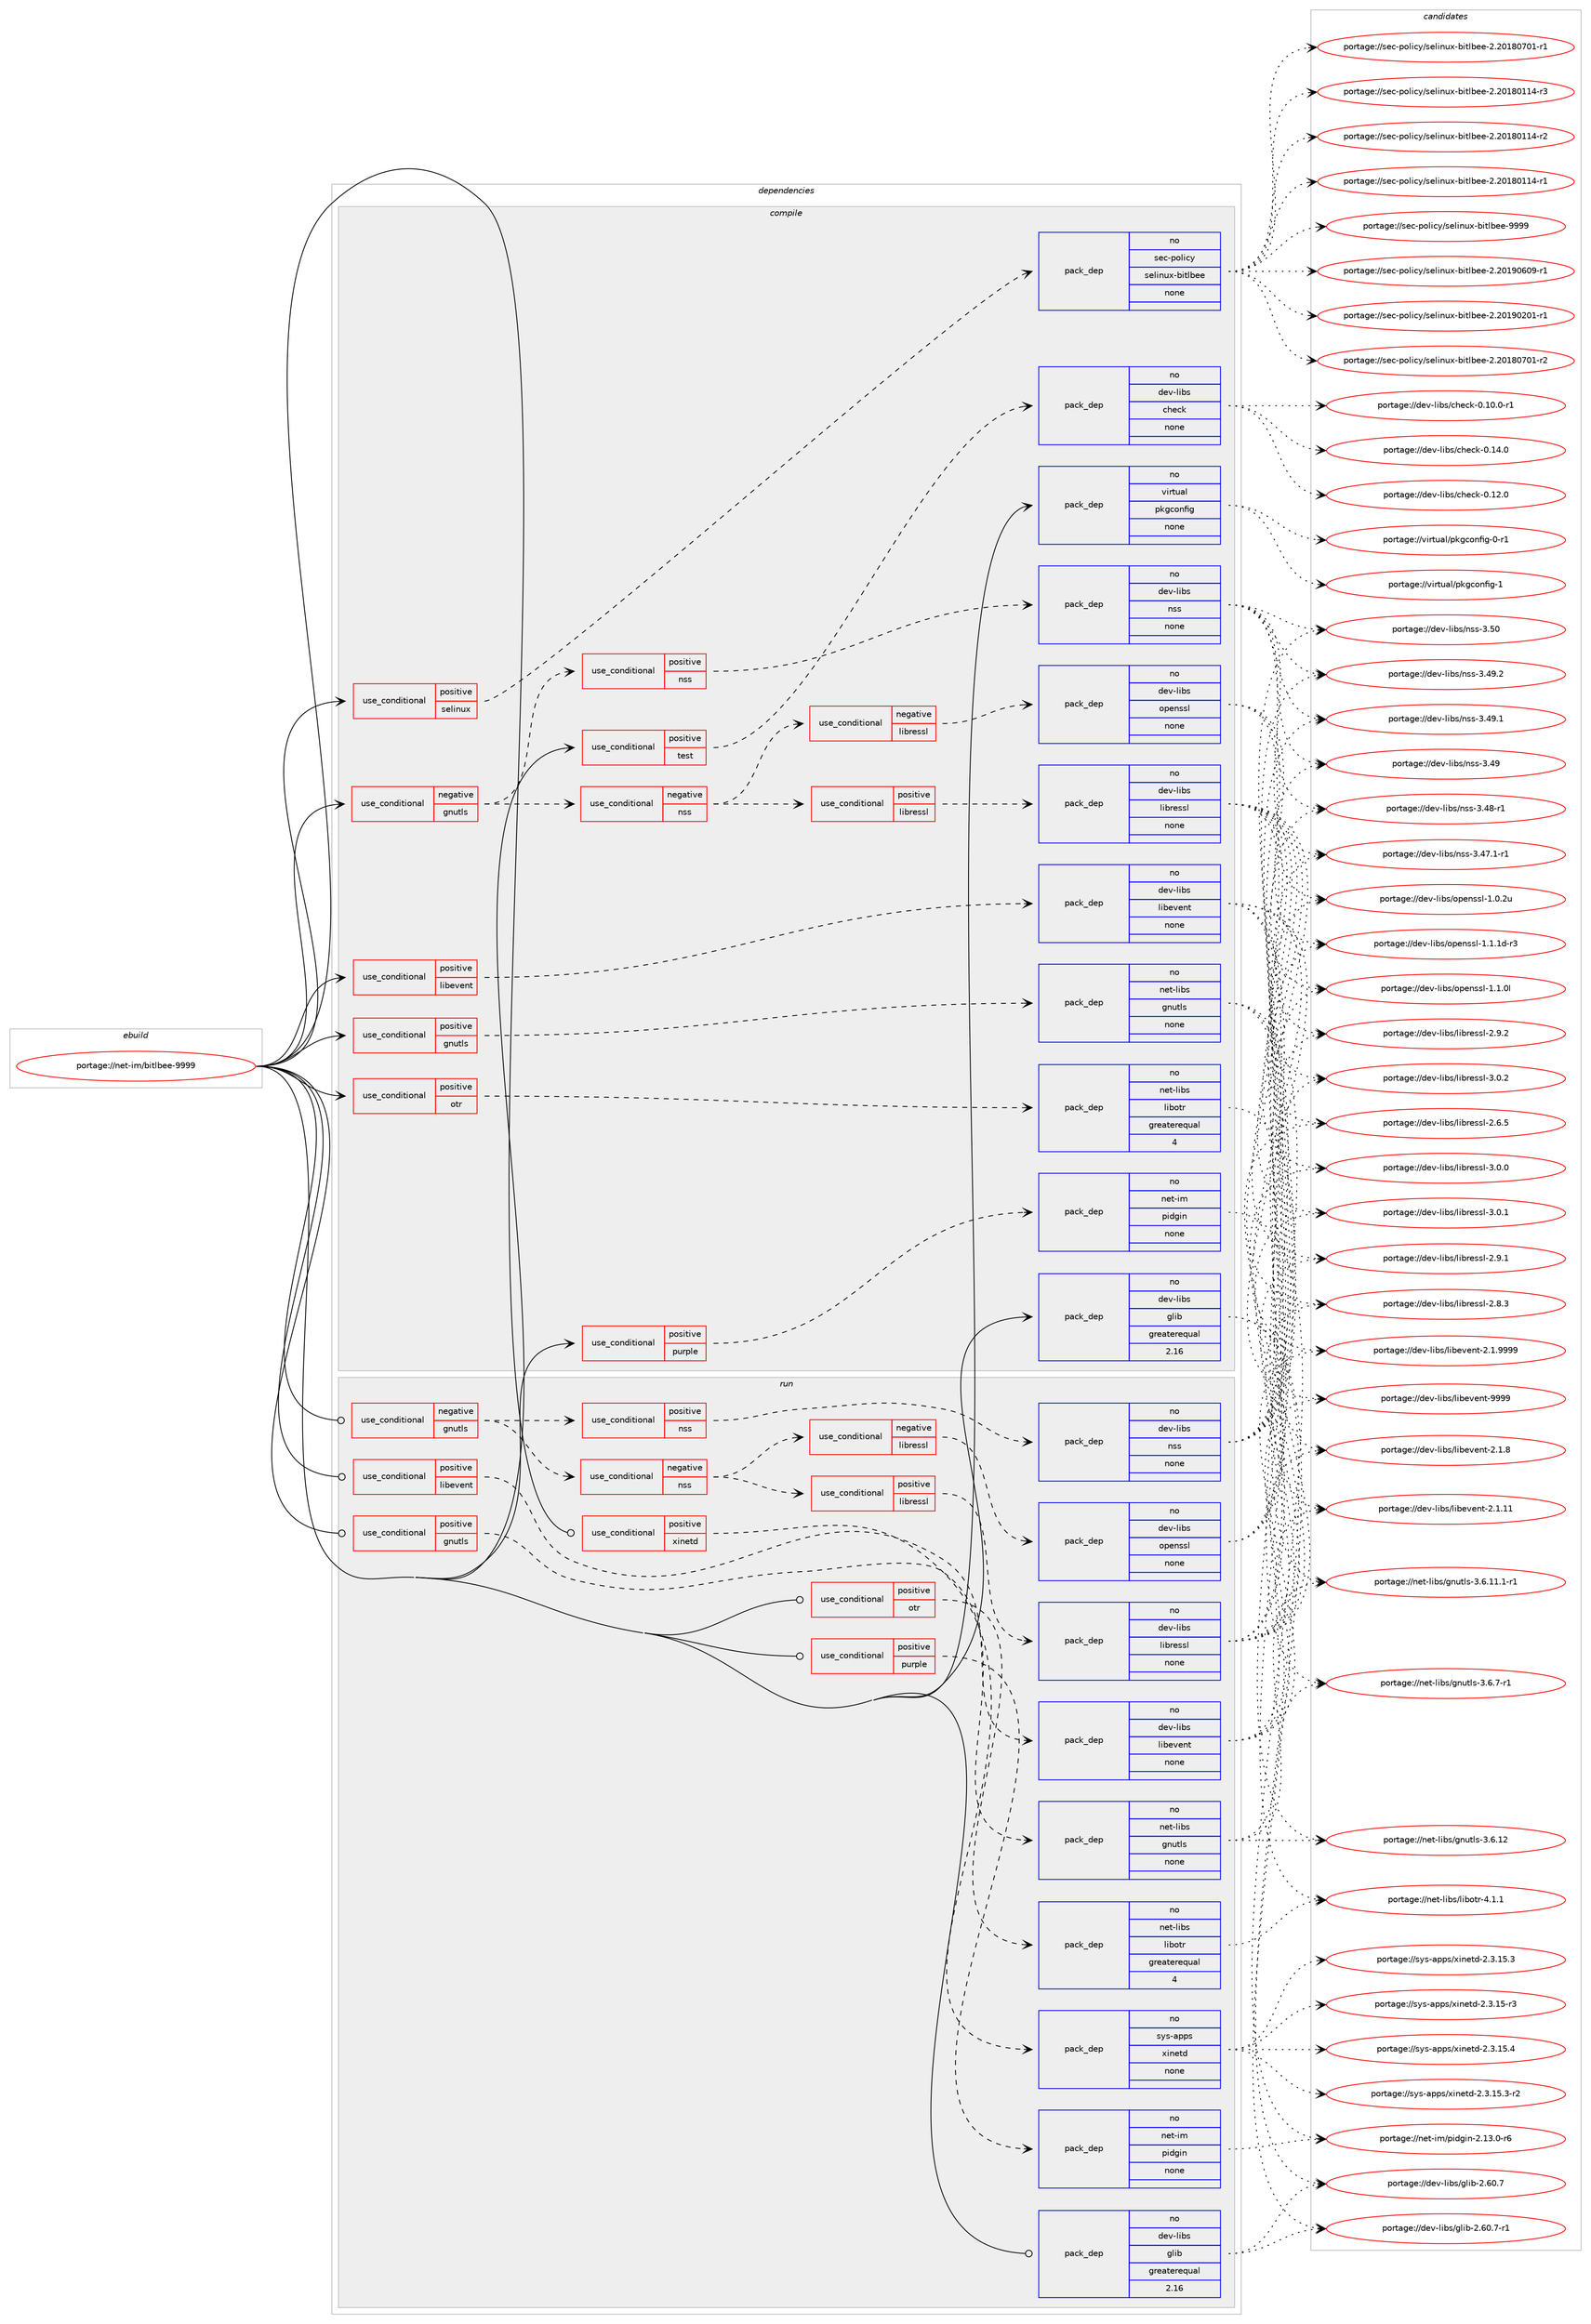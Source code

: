 digraph prolog {

# *************
# Graph options
# *************

newrank=true;
concentrate=true;
compound=true;
graph [rankdir=LR,fontname=Helvetica,fontsize=10,ranksep=1.5];#, ranksep=2.5, nodesep=0.2];
edge  [arrowhead=vee];
node  [fontname=Helvetica,fontsize=10];

# **********
# The ebuild
# **********

subgraph cluster_leftcol {
color=gray;
rank=same;
label=<<i>ebuild</i>>;
id [label="portage://net-im/bitlbee-9999", color=red, width=4, href="../net-im/bitlbee-9999.svg"];
}

# ****************
# The dependencies
# ****************

subgraph cluster_midcol {
color=gray;
label=<<i>dependencies</i>>;
subgraph cluster_compile {
fillcolor="#eeeeee";
style=filled;
label=<<i>compile</i>>;
subgraph cond30670 {
dependency141357 [label=<<TABLE BORDER="0" CELLBORDER="1" CELLSPACING="0" CELLPADDING="4"><TR><TD ROWSPAN="3" CELLPADDING="10">use_conditional</TD></TR><TR><TD>negative</TD></TR><TR><TD>gnutls</TD></TR></TABLE>>, shape=none, color=red];
subgraph cond30671 {
dependency141358 [label=<<TABLE BORDER="0" CELLBORDER="1" CELLSPACING="0" CELLPADDING="4"><TR><TD ROWSPAN="3" CELLPADDING="10">use_conditional</TD></TR><TR><TD>positive</TD></TR><TR><TD>nss</TD></TR></TABLE>>, shape=none, color=red];
subgraph pack108323 {
dependency141359 [label=<<TABLE BORDER="0" CELLBORDER="1" CELLSPACING="0" CELLPADDING="4" WIDTH="220"><TR><TD ROWSPAN="6" CELLPADDING="30">pack_dep</TD></TR><TR><TD WIDTH="110">no</TD></TR><TR><TD>dev-libs</TD></TR><TR><TD>nss</TD></TR><TR><TD>none</TD></TR><TR><TD></TD></TR></TABLE>>, shape=none, color=blue];
}
dependency141358:e -> dependency141359:w [weight=20,style="dashed",arrowhead="vee"];
}
dependency141357:e -> dependency141358:w [weight=20,style="dashed",arrowhead="vee"];
subgraph cond30672 {
dependency141360 [label=<<TABLE BORDER="0" CELLBORDER="1" CELLSPACING="0" CELLPADDING="4"><TR><TD ROWSPAN="3" CELLPADDING="10">use_conditional</TD></TR><TR><TD>negative</TD></TR><TR><TD>nss</TD></TR></TABLE>>, shape=none, color=red];
subgraph cond30673 {
dependency141361 [label=<<TABLE BORDER="0" CELLBORDER="1" CELLSPACING="0" CELLPADDING="4"><TR><TD ROWSPAN="3" CELLPADDING="10">use_conditional</TD></TR><TR><TD>positive</TD></TR><TR><TD>libressl</TD></TR></TABLE>>, shape=none, color=red];
subgraph pack108324 {
dependency141362 [label=<<TABLE BORDER="0" CELLBORDER="1" CELLSPACING="0" CELLPADDING="4" WIDTH="220"><TR><TD ROWSPAN="6" CELLPADDING="30">pack_dep</TD></TR><TR><TD WIDTH="110">no</TD></TR><TR><TD>dev-libs</TD></TR><TR><TD>libressl</TD></TR><TR><TD>none</TD></TR><TR><TD></TD></TR></TABLE>>, shape=none, color=blue];
}
dependency141361:e -> dependency141362:w [weight=20,style="dashed",arrowhead="vee"];
}
dependency141360:e -> dependency141361:w [weight=20,style="dashed",arrowhead="vee"];
subgraph cond30674 {
dependency141363 [label=<<TABLE BORDER="0" CELLBORDER="1" CELLSPACING="0" CELLPADDING="4"><TR><TD ROWSPAN="3" CELLPADDING="10">use_conditional</TD></TR><TR><TD>negative</TD></TR><TR><TD>libressl</TD></TR></TABLE>>, shape=none, color=red];
subgraph pack108325 {
dependency141364 [label=<<TABLE BORDER="0" CELLBORDER="1" CELLSPACING="0" CELLPADDING="4" WIDTH="220"><TR><TD ROWSPAN="6" CELLPADDING="30">pack_dep</TD></TR><TR><TD WIDTH="110">no</TD></TR><TR><TD>dev-libs</TD></TR><TR><TD>openssl</TD></TR><TR><TD>none</TD></TR><TR><TD></TD></TR></TABLE>>, shape=none, color=blue];
}
dependency141363:e -> dependency141364:w [weight=20,style="dashed",arrowhead="vee"];
}
dependency141360:e -> dependency141363:w [weight=20,style="dashed",arrowhead="vee"];
}
dependency141357:e -> dependency141360:w [weight=20,style="dashed",arrowhead="vee"];
}
id:e -> dependency141357:w [weight=20,style="solid",arrowhead="vee"];
subgraph cond30675 {
dependency141365 [label=<<TABLE BORDER="0" CELLBORDER="1" CELLSPACING="0" CELLPADDING="4"><TR><TD ROWSPAN="3" CELLPADDING="10">use_conditional</TD></TR><TR><TD>positive</TD></TR><TR><TD>gnutls</TD></TR></TABLE>>, shape=none, color=red];
subgraph pack108326 {
dependency141366 [label=<<TABLE BORDER="0" CELLBORDER="1" CELLSPACING="0" CELLPADDING="4" WIDTH="220"><TR><TD ROWSPAN="6" CELLPADDING="30">pack_dep</TD></TR><TR><TD WIDTH="110">no</TD></TR><TR><TD>net-libs</TD></TR><TR><TD>gnutls</TD></TR><TR><TD>none</TD></TR><TR><TD></TD></TR></TABLE>>, shape=none, color=blue];
}
dependency141365:e -> dependency141366:w [weight=20,style="dashed",arrowhead="vee"];
}
id:e -> dependency141365:w [weight=20,style="solid",arrowhead="vee"];
subgraph cond30676 {
dependency141367 [label=<<TABLE BORDER="0" CELLBORDER="1" CELLSPACING="0" CELLPADDING="4"><TR><TD ROWSPAN="3" CELLPADDING="10">use_conditional</TD></TR><TR><TD>positive</TD></TR><TR><TD>libevent</TD></TR></TABLE>>, shape=none, color=red];
subgraph pack108327 {
dependency141368 [label=<<TABLE BORDER="0" CELLBORDER="1" CELLSPACING="0" CELLPADDING="4" WIDTH="220"><TR><TD ROWSPAN="6" CELLPADDING="30">pack_dep</TD></TR><TR><TD WIDTH="110">no</TD></TR><TR><TD>dev-libs</TD></TR><TR><TD>libevent</TD></TR><TR><TD>none</TD></TR><TR><TD></TD></TR></TABLE>>, shape=none, color=blue];
}
dependency141367:e -> dependency141368:w [weight=20,style="dashed",arrowhead="vee"];
}
id:e -> dependency141367:w [weight=20,style="solid",arrowhead="vee"];
subgraph cond30677 {
dependency141369 [label=<<TABLE BORDER="0" CELLBORDER="1" CELLSPACING="0" CELLPADDING="4"><TR><TD ROWSPAN="3" CELLPADDING="10">use_conditional</TD></TR><TR><TD>positive</TD></TR><TR><TD>otr</TD></TR></TABLE>>, shape=none, color=red];
subgraph pack108328 {
dependency141370 [label=<<TABLE BORDER="0" CELLBORDER="1" CELLSPACING="0" CELLPADDING="4" WIDTH="220"><TR><TD ROWSPAN="6" CELLPADDING="30">pack_dep</TD></TR><TR><TD WIDTH="110">no</TD></TR><TR><TD>net-libs</TD></TR><TR><TD>libotr</TD></TR><TR><TD>greaterequal</TD></TR><TR><TD>4</TD></TR></TABLE>>, shape=none, color=blue];
}
dependency141369:e -> dependency141370:w [weight=20,style="dashed",arrowhead="vee"];
}
id:e -> dependency141369:w [weight=20,style="solid",arrowhead="vee"];
subgraph cond30678 {
dependency141371 [label=<<TABLE BORDER="0" CELLBORDER="1" CELLSPACING="0" CELLPADDING="4"><TR><TD ROWSPAN="3" CELLPADDING="10">use_conditional</TD></TR><TR><TD>positive</TD></TR><TR><TD>purple</TD></TR></TABLE>>, shape=none, color=red];
subgraph pack108329 {
dependency141372 [label=<<TABLE BORDER="0" CELLBORDER="1" CELLSPACING="0" CELLPADDING="4" WIDTH="220"><TR><TD ROWSPAN="6" CELLPADDING="30">pack_dep</TD></TR><TR><TD WIDTH="110">no</TD></TR><TR><TD>net-im</TD></TR><TR><TD>pidgin</TD></TR><TR><TD>none</TD></TR><TR><TD></TD></TR></TABLE>>, shape=none, color=blue];
}
dependency141371:e -> dependency141372:w [weight=20,style="dashed",arrowhead="vee"];
}
id:e -> dependency141371:w [weight=20,style="solid",arrowhead="vee"];
subgraph cond30679 {
dependency141373 [label=<<TABLE BORDER="0" CELLBORDER="1" CELLSPACING="0" CELLPADDING="4"><TR><TD ROWSPAN="3" CELLPADDING="10">use_conditional</TD></TR><TR><TD>positive</TD></TR><TR><TD>selinux</TD></TR></TABLE>>, shape=none, color=red];
subgraph pack108330 {
dependency141374 [label=<<TABLE BORDER="0" CELLBORDER="1" CELLSPACING="0" CELLPADDING="4" WIDTH="220"><TR><TD ROWSPAN="6" CELLPADDING="30">pack_dep</TD></TR><TR><TD WIDTH="110">no</TD></TR><TR><TD>sec-policy</TD></TR><TR><TD>selinux-bitlbee</TD></TR><TR><TD>none</TD></TR><TR><TD></TD></TR></TABLE>>, shape=none, color=blue];
}
dependency141373:e -> dependency141374:w [weight=20,style="dashed",arrowhead="vee"];
}
id:e -> dependency141373:w [weight=20,style="solid",arrowhead="vee"];
subgraph cond30680 {
dependency141375 [label=<<TABLE BORDER="0" CELLBORDER="1" CELLSPACING="0" CELLPADDING="4"><TR><TD ROWSPAN="3" CELLPADDING="10">use_conditional</TD></TR><TR><TD>positive</TD></TR><TR><TD>test</TD></TR></TABLE>>, shape=none, color=red];
subgraph pack108331 {
dependency141376 [label=<<TABLE BORDER="0" CELLBORDER="1" CELLSPACING="0" CELLPADDING="4" WIDTH="220"><TR><TD ROWSPAN="6" CELLPADDING="30">pack_dep</TD></TR><TR><TD WIDTH="110">no</TD></TR><TR><TD>dev-libs</TD></TR><TR><TD>check</TD></TR><TR><TD>none</TD></TR><TR><TD></TD></TR></TABLE>>, shape=none, color=blue];
}
dependency141375:e -> dependency141376:w [weight=20,style="dashed",arrowhead="vee"];
}
id:e -> dependency141375:w [weight=20,style="solid",arrowhead="vee"];
subgraph pack108332 {
dependency141377 [label=<<TABLE BORDER="0" CELLBORDER="1" CELLSPACING="0" CELLPADDING="4" WIDTH="220"><TR><TD ROWSPAN="6" CELLPADDING="30">pack_dep</TD></TR><TR><TD WIDTH="110">no</TD></TR><TR><TD>dev-libs</TD></TR><TR><TD>glib</TD></TR><TR><TD>greaterequal</TD></TR><TR><TD>2.16</TD></TR></TABLE>>, shape=none, color=blue];
}
id:e -> dependency141377:w [weight=20,style="solid",arrowhead="vee"];
subgraph pack108333 {
dependency141378 [label=<<TABLE BORDER="0" CELLBORDER="1" CELLSPACING="0" CELLPADDING="4" WIDTH="220"><TR><TD ROWSPAN="6" CELLPADDING="30">pack_dep</TD></TR><TR><TD WIDTH="110">no</TD></TR><TR><TD>virtual</TD></TR><TR><TD>pkgconfig</TD></TR><TR><TD>none</TD></TR><TR><TD></TD></TR></TABLE>>, shape=none, color=blue];
}
id:e -> dependency141378:w [weight=20,style="solid",arrowhead="vee"];
}
subgraph cluster_compileandrun {
fillcolor="#eeeeee";
style=filled;
label=<<i>compile and run</i>>;
}
subgraph cluster_run {
fillcolor="#eeeeee";
style=filled;
label=<<i>run</i>>;
subgraph cond30681 {
dependency141379 [label=<<TABLE BORDER="0" CELLBORDER="1" CELLSPACING="0" CELLPADDING="4"><TR><TD ROWSPAN="3" CELLPADDING="10">use_conditional</TD></TR><TR><TD>negative</TD></TR><TR><TD>gnutls</TD></TR></TABLE>>, shape=none, color=red];
subgraph cond30682 {
dependency141380 [label=<<TABLE BORDER="0" CELLBORDER="1" CELLSPACING="0" CELLPADDING="4"><TR><TD ROWSPAN="3" CELLPADDING="10">use_conditional</TD></TR><TR><TD>positive</TD></TR><TR><TD>nss</TD></TR></TABLE>>, shape=none, color=red];
subgraph pack108334 {
dependency141381 [label=<<TABLE BORDER="0" CELLBORDER="1" CELLSPACING="0" CELLPADDING="4" WIDTH="220"><TR><TD ROWSPAN="6" CELLPADDING="30">pack_dep</TD></TR><TR><TD WIDTH="110">no</TD></TR><TR><TD>dev-libs</TD></TR><TR><TD>nss</TD></TR><TR><TD>none</TD></TR><TR><TD></TD></TR></TABLE>>, shape=none, color=blue];
}
dependency141380:e -> dependency141381:w [weight=20,style="dashed",arrowhead="vee"];
}
dependency141379:e -> dependency141380:w [weight=20,style="dashed",arrowhead="vee"];
subgraph cond30683 {
dependency141382 [label=<<TABLE BORDER="0" CELLBORDER="1" CELLSPACING="0" CELLPADDING="4"><TR><TD ROWSPAN="3" CELLPADDING="10">use_conditional</TD></TR><TR><TD>negative</TD></TR><TR><TD>nss</TD></TR></TABLE>>, shape=none, color=red];
subgraph cond30684 {
dependency141383 [label=<<TABLE BORDER="0" CELLBORDER="1" CELLSPACING="0" CELLPADDING="4"><TR><TD ROWSPAN="3" CELLPADDING="10">use_conditional</TD></TR><TR><TD>positive</TD></TR><TR><TD>libressl</TD></TR></TABLE>>, shape=none, color=red];
subgraph pack108335 {
dependency141384 [label=<<TABLE BORDER="0" CELLBORDER="1" CELLSPACING="0" CELLPADDING="4" WIDTH="220"><TR><TD ROWSPAN="6" CELLPADDING="30">pack_dep</TD></TR><TR><TD WIDTH="110">no</TD></TR><TR><TD>dev-libs</TD></TR><TR><TD>libressl</TD></TR><TR><TD>none</TD></TR><TR><TD></TD></TR></TABLE>>, shape=none, color=blue];
}
dependency141383:e -> dependency141384:w [weight=20,style="dashed",arrowhead="vee"];
}
dependency141382:e -> dependency141383:w [weight=20,style="dashed",arrowhead="vee"];
subgraph cond30685 {
dependency141385 [label=<<TABLE BORDER="0" CELLBORDER="1" CELLSPACING="0" CELLPADDING="4"><TR><TD ROWSPAN="3" CELLPADDING="10">use_conditional</TD></TR><TR><TD>negative</TD></TR><TR><TD>libressl</TD></TR></TABLE>>, shape=none, color=red];
subgraph pack108336 {
dependency141386 [label=<<TABLE BORDER="0" CELLBORDER="1" CELLSPACING="0" CELLPADDING="4" WIDTH="220"><TR><TD ROWSPAN="6" CELLPADDING="30">pack_dep</TD></TR><TR><TD WIDTH="110">no</TD></TR><TR><TD>dev-libs</TD></TR><TR><TD>openssl</TD></TR><TR><TD>none</TD></TR><TR><TD></TD></TR></TABLE>>, shape=none, color=blue];
}
dependency141385:e -> dependency141386:w [weight=20,style="dashed",arrowhead="vee"];
}
dependency141382:e -> dependency141385:w [weight=20,style="dashed",arrowhead="vee"];
}
dependency141379:e -> dependency141382:w [weight=20,style="dashed",arrowhead="vee"];
}
id:e -> dependency141379:w [weight=20,style="solid",arrowhead="odot"];
subgraph cond30686 {
dependency141387 [label=<<TABLE BORDER="0" CELLBORDER="1" CELLSPACING="0" CELLPADDING="4"><TR><TD ROWSPAN="3" CELLPADDING="10">use_conditional</TD></TR><TR><TD>positive</TD></TR><TR><TD>gnutls</TD></TR></TABLE>>, shape=none, color=red];
subgraph pack108337 {
dependency141388 [label=<<TABLE BORDER="0" CELLBORDER="1" CELLSPACING="0" CELLPADDING="4" WIDTH="220"><TR><TD ROWSPAN="6" CELLPADDING="30">pack_dep</TD></TR><TR><TD WIDTH="110">no</TD></TR><TR><TD>net-libs</TD></TR><TR><TD>gnutls</TD></TR><TR><TD>none</TD></TR><TR><TD></TD></TR></TABLE>>, shape=none, color=blue];
}
dependency141387:e -> dependency141388:w [weight=20,style="dashed",arrowhead="vee"];
}
id:e -> dependency141387:w [weight=20,style="solid",arrowhead="odot"];
subgraph cond30687 {
dependency141389 [label=<<TABLE BORDER="0" CELLBORDER="1" CELLSPACING="0" CELLPADDING="4"><TR><TD ROWSPAN="3" CELLPADDING="10">use_conditional</TD></TR><TR><TD>positive</TD></TR><TR><TD>libevent</TD></TR></TABLE>>, shape=none, color=red];
subgraph pack108338 {
dependency141390 [label=<<TABLE BORDER="0" CELLBORDER="1" CELLSPACING="0" CELLPADDING="4" WIDTH="220"><TR><TD ROWSPAN="6" CELLPADDING="30">pack_dep</TD></TR><TR><TD WIDTH="110">no</TD></TR><TR><TD>dev-libs</TD></TR><TR><TD>libevent</TD></TR><TR><TD>none</TD></TR><TR><TD></TD></TR></TABLE>>, shape=none, color=blue];
}
dependency141389:e -> dependency141390:w [weight=20,style="dashed",arrowhead="vee"];
}
id:e -> dependency141389:w [weight=20,style="solid",arrowhead="odot"];
subgraph cond30688 {
dependency141391 [label=<<TABLE BORDER="0" CELLBORDER="1" CELLSPACING="0" CELLPADDING="4"><TR><TD ROWSPAN="3" CELLPADDING="10">use_conditional</TD></TR><TR><TD>positive</TD></TR><TR><TD>otr</TD></TR></TABLE>>, shape=none, color=red];
subgraph pack108339 {
dependency141392 [label=<<TABLE BORDER="0" CELLBORDER="1" CELLSPACING="0" CELLPADDING="4" WIDTH="220"><TR><TD ROWSPAN="6" CELLPADDING="30">pack_dep</TD></TR><TR><TD WIDTH="110">no</TD></TR><TR><TD>net-libs</TD></TR><TR><TD>libotr</TD></TR><TR><TD>greaterequal</TD></TR><TR><TD>4</TD></TR></TABLE>>, shape=none, color=blue];
}
dependency141391:e -> dependency141392:w [weight=20,style="dashed",arrowhead="vee"];
}
id:e -> dependency141391:w [weight=20,style="solid",arrowhead="odot"];
subgraph cond30689 {
dependency141393 [label=<<TABLE BORDER="0" CELLBORDER="1" CELLSPACING="0" CELLPADDING="4"><TR><TD ROWSPAN="3" CELLPADDING="10">use_conditional</TD></TR><TR><TD>positive</TD></TR><TR><TD>purple</TD></TR></TABLE>>, shape=none, color=red];
subgraph pack108340 {
dependency141394 [label=<<TABLE BORDER="0" CELLBORDER="1" CELLSPACING="0" CELLPADDING="4" WIDTH="220"><TR><TD ROWSPAN="6" CELLPADDING="30">pack_dep</TD></TR><TR><TD WIDTH="110">no</TD></TR><TR><TD>net-im</TD></TR><TR><TD>pidgin</TD></TR><TR><TD>none</TD></TR><TR><TD></TD></TR></TABLE>>, shape=none, color=blue];
}
dependency141393:e -> dependency141394:w [weight=20,style="dashed",arrowhead="vee"];
}
id:e -> dependency141393:w [weight=20,style="solid",arrowhead="odot"];
subgraph cond30690 {
dependency141395 [label=<<TABLE BORDER="0" CELLBORDER="1" CELLSPACING="0" CELLPADDING="4"><TR><TD ROWSPAN="3" CELLPADDING="10">use_conditional</TD></TR><TR><TD>positive</TD></TR><TR><TD>xinetd</TD></TR></TABLE>>, shape=none, color=red];
subgraph pack108341 {
dependency141396 [label=<<TABLE BORDER="0" CELLBORDER="1" CELLSPACING="0" CELLPADDING="4" WIDTH="220"><TR><TD ROWSPAN="6" CELLPADDING="30">pack_dep</TD></TR><TR><TD WIDTH="110">no</TD></TR><TR><TD>sys-apps</TD></TR><TR><TD>xinetd</TD></TR><TR><TD>none</TD></TR><TR><TD></TD></TR></TABLE>>, shape=none, color=blue];
}
dependency141395:e -> dependency141396:w [weight=20,style="dashed",arrowhead="vee"];
}
id:e -> dependency141395:w [weight=20,style="solid",arrowhead="odot"];
subgraph pack108342 {
dependency141397 [label=<<TABLE BORDER="0" CELLBORDER="1" CELLSPACING="0" CELLPADDING="4" WIDTH="220"><TR><TD ROWSPAN="6" CELLPADDING="30">pack_dep</TD></TR><TR><TD WIDTH="110">no</TD></TR><TR><TD>dev-libs</TD></TR><TR><TD>glib</TD></TR><TR><TD>greaterequal</TD></TR><TR><TD>2.16</TD></TR></TABLE>>, shape=none, color=blue];
}
id:e -> dependency141397:w [weight=20,style="solid",arrowhead="odot"];
}
}

# **************
# The candidates
# **************

subgraph cluster_choices {
rank=same;
color=gray;
label=<<i>candidates</i>>;

subgraph choice108323 {
color=black;
nodesep=1;
choice1001011184510810598115471101151154551465348 [label="portage://dev-libs/nss-3.50", color=red, width=4,href="../dev-libs/nss-3.50.svg"];
choice10010111845108105981154711011511545514652574650 [label="portage://dev-libs/nss-3.49.2", color=red, width=4,href="../dev-libs/nss-3.49.2.svg"];
choice10010111845108105981154711011511545514652574649 [label="portage://dev-libs/nss-3.49.1", color=red, width=4,href="../dev-libs/nss-3.49.1.svg"];
choice1001011184510810598115471101151154551465257 [label="portage://dev-libs/nss-3.49", color=red, width=4,href="../dev-libs/nss-3.49.svg"];
choice10010111845108105981154711011511545514652564511449 [label="portage://dev-libs/nss-3.48-r1", color=red, width=4,href="../dev-libs/nss-3.48-r1.svg"];
choice100101118451081059811547110115115455146525546494511449 [label="portage://dev-libs/nss-3.47.1-r1", color=red, width=4,href="../dev-libs/nss-3.47.1-r1.svg"];
dependency141359:e -> choice1001011184510810598115471101151154551465348:w [style=dotted,weight="100"];
dependency141359:e -> choice10010111845108105981154711011511545514652574650:w [style=dotted,weight="100"];
dependency141359:e -> choice10010111845108105981154711011511545514652574649:w [style=dotted,weight="100"];
dependency141359:e -> choice1001011184510810598115471101151154551465257:w [style=dotted,weight="100"];
dependency141359:e -> choice10010111845108105981154711011511545514652564511449:w [style=dotted,weight="100"];
dependency141359:e -> choice100101118451081059811547110115115455146525546494511449:w [style=dotted,weight="100"];
}
subgraph choice108324 {
color=black;
nodesep=1;
choice10010111845108105981154710810598114101115115108455146484650 [label="portage://dev-libs/libressl-3.0.2", color=red, width=4,href="../dev-libs/libressl-3.0.2.svg"];
choice10010111845108105981154710810598114101115115108455146484649 [label="portage://dev-libs/libressl-3.0.1", color=red, width=4,href="../dev-libs/libressl-3.0.1.svg"];
choice10010111845108105981154710810598114101115115108455146484648 [label="portage://dev-libs/libressl-3.0.0", color=red, width=4,href="../dev-libs/libressl-3.0.0.svg"];
choice10010111845108105981154710810598114101115115108455046574650 [label="portage://dev-libs/libressl-2.9.2", color=red, width=4,href="../dev-libs/libressl-2.9.2.svg"];
choice10010111845108105981154710810598114101115115108455046574649 [label="portage://dev-libs/libressl-2.9.1", color=red, width=4,href="../dev-libs/libressl-2.9.1.svg"];
choice10010111845108105981154710810598114101115115108455046564651 [label="portage://dev-libs/libressl-2.8.3", color=red, width=4,href="../dev-libs/libressl-2.8.3.svg"];
choice10010111845108105981154710810598114101115115108455046544653 [label="portage://dev-libs/libressl-2.6.5", color=red, width=4,href="../dev-libs/libressl-2.6.5.svg"];
dependency141362:e -> choice10010111845108105981154710810598114101115115108455146484650:w [style=dotted,weight="100"];
dependency141362:e -> choice10010111845108105981154710810598114101115115108455146484649:w [style=dotted,weight="100"];
dependency141362:e -> choice10010111845108105981154710810598114101115115108455146484648:w [style=dotted,weight="100"];
dependency141362:e -> choice10010111845108105981154710810598114101115115108455046574650:w [style=dotted,weight="100"];
dependency141362:e -> choice10010111845108105981154710810598114101115115108455046574649:w [style=dotted,weight="100"];
dependency141362:e -> choice10010111845108105981154710810598114101115115108455046564651:w [style=dotted,weight="100"];
dependency141362:e -> choice10010111845108105981154710810598114101115115108455046544653:w [style=dotted,weight="100"];
}
subgraph choice108325 {
color=black;
nodesep=1;
choice1001011184510810598115471111121011101151151084549464946491004511451 [label="portage://dev-libs/openssl-1.1.1d-r3", color=red, width=4,href="../dev-libs/openssl-1.1.1d-r3.svg"];
choice100101118451081059811547111112101110115115108454946494648108 [label="portage://dev-libs/openssl-1.1.0l", color=red, width=4,href="../dev-libs/openssl-1.1.0l.svg"];
choice100101118451081059811547111112101110115115108454946484650117 [label="portage://dev-libs/openssl-1.0.2u", color=red, width=4,href="../dev-libs/openssl-1.0.2u.svg"];
dependency141364:e -> choice1001011184510810598115471111121011101151151084549464946491004511451:w [style=dotted,weight="100"];
dependency141364:e -> choice100101118451081059811547111112101110115115108454946494648108:w [style=dotted,weight="100"];
dependency141364:e -> choice100101118451081059811547111112101110115115108454946484650117:w [style=dotted,weight="100"];
}
subgraph choice108326 {
color=black;
nodesep=1;
choice1101011164510810598115471031101171161081154551465446554511449 [label="portage://net-libs/gnutls-3.6.7-r1", color=red, width=4,href="../net-libs/gnutls-3.6.7-r1.svg"];
choice11010111645108105981154710311011711610811545514654464950 [label="portage://net-libs/gnutls-3.6.12", color=red, width=4,href="../net-libs/gnutls-3.6.12.svg"];
choice1101011164510810598115471031101171161081154551465446494946494511449 [label="portage://net-libs/gnutls-3.6.11.1-r1", color=red, width=4,href="../net-libs/gnutls-3.6.11.1-r1.svg"];
dependency141366:e -> choice1101011164510810598115471031101171161081154551465446554511449:w [style=dotted,weight="100"];
dependency141366:e -> choice11010111645108105981154710311011711610811545514654464950:w [style=dotted,weight="100"];
dependency141366:e -> choice1101011164510810598115471031101171161081154551465446494946494511449:w [style=dotted,weight="100"];
}
subgraph choice108327 {
color=black;
nodesep=1;
choice100101118451081059811547108105981011181011101164557575757 [label="portage://dev-libs/libevent-9999", color=red, width=4,href="../dev-libs/libevent-9999.svg"];
choice10010111845108105981154710810598101118101110116455046494657575757 [label="portage://dev-libs/libevent-2.1.9999", color=red, width=4,href="../dev-libs/libevent-2.1.9999.svg"];
choice10010111845108105981154710810598101118101110116455046494656 [label="portage://dev-libs/libevent-2.1.8", color=red, width=4,href="../dev-libs/libevent-2.1.8.svg"];
choice1001011184510810598115471081059810111810111011645504649464949 [label="portage://dev-libs/libevent-2.1.11", color=red, width=4,href="../dev-libs/libevent-2.1.11.svg"];
dependency141368:e -> choice100101118451081059811547108105981011181011101164557575757:w [style=dotted,weight="100"];
dependency141368:e -> choice10010111845108105981154710810598101118101110116455046494657575757:w [style=dotted,weight="100"];
dependency141368:e -> choice10010111845108105981154710810598101118101110116455046494656:w [style=dotted,weight="100"];
dependency141368:e -> choice1001011184510810598115471081059810111810111011645504649464949:w [style=dotted,weight="100"];
}
subgraph choice108328 {
color=black;
nodesep=1;
choice11010111645108105981154710810598111116114455246494649 [label="portage://net-libs/libotr-4.1.1", color=red, width=4,href="../net-libs/libotr-4.1.1.svg"];
dependency141370:e -> choice11010111645108105981154710810598111116114455246494649:w [style=dotted,weight="100"];
}
subgraph choice108329 {
color=black;
nodesep=1;
choice1101011164510510947112105100103105110455046495146484511454 [label="portage://net-im/pidgin-2.13.0-r6", color=red, width=4,href="../net-im/pidgin-2.13.0-r6.svg"];
dependency141372:e -> choice1101011164510510947112105100103105110455046495146484511454:w [style=dotted,weight="100"];
}
subgraph choice108330 {
color=black;
nodesep=1;
choice115101994511211110810599121471151011081051101171204598105116108981011014557575757 [label="portage://sec-policy/selinux-bitlbee-9999", color=red, width=4,href="../sec-policy/selinux-bitlbee-9999.svg"];
choice1151019945112111108105991214711510110810511011712045981051161089810110145504650484957485448574511449 [label="portage://sec-policy/selinux-bitlbee-2.20190609-r1", color=red, width=4,href="../sec-policy/selinux-bitlbee-2.20190609-r1.svg"];
choice1151019945112111108105991214711510110810511011712045981051161089810110145504650484957485048494511449 [label="portage://sec-policy/selinux-bitlbee-2.20190201-r1", color=red, width=4,href="../sec-policy/selinux-bitlbee-2.20190201-r1.svg"];
choice1151019945112111108105991214711510110810511011712045981051161089810110145504650484956485548494511450 [label="portage://sec-policy/selinux-bitlbee-2.20180701-r2", color=red, width=4,href="../sec-policy/selinux-bitlbee-2.20180701-r2.svg"];
choice1151019945112111108105991214711510110810511011712045981051161089810110145504650484956485548494511449 [label="portage://sec-policy/selinux-bitlbee-2.20180701-r1", color=red, width=4,href="../sec-policy/selinux-bitlbee-2.20180701-r1.svg"];
choice1151019945112111108105991214711510110810511011712045981051161089810110145504650484956484949524511451 [label="portage://sec-policy/selinux-bitlbee-2.20180114-r3", color=red, width=4,href="../sec-policy/selinux-bitlbee-2.20180114-r3.svg"];
choice1151019945112111108105991214711510110810511011712045981051161089810110145504650484956484949524511450 [label="portage://sec-policy/selinux-bitlbee-2.20180114-r2", color=red, width=4,href="../sec-policy/selinux-bitlbee-2.20180114-r2.svg"];
choice1151019945112111108105991214711510110810511011712045981051161089810110145504650484956484949524511449 [label="portage://sec-policy/selinux-bitlbee-2.20180114-r1", color=red, width=4,href="../sec-policy/selinux-bitlbee-2.20180114-r1.svg"];
dependency141374:e -> choice115101994511211110810599121471151011081051101171204598105116108981011014557575757:w [style=dotted,weight="100"];
dependency141374:e -> choice1151019945112111108105991214711510110810511011712045981051161089810110145504650484957485448574511449:w [style=dotted,weight="100"];
dependency141374:e -> choice1151019945112111108105991214711510110810511011712045981051161089810110145504650484957485048494511449:w [style=dotted,weight="100"];
dependency141374:e -> choice1151019945112111108105991214711510110810511011712045981051161089810110145504650484956485548494511450:w [style=dotted,weight="100"];
dependency141374:e -> choice1151019945112111108105991214711510110810511011712045981051161089810110145504650484956485548494511449:w [style=dotted,weight="100"];
dependency141374:e -> choice1151019945112111108105991214711510110810511011712045981051161089810110145504650484956484949524511451:w [style=dotted,weight="100"];
dependency141374:e -> choice1151019945112111108105991214711510110810511011712045981051161089810110145504650484956484949524511450:w [style=dotted,weight="100"];
dependency141374:e -> choice1151019945112111108105991214711510110810511011712045981051161089810110145504650484956484949524511449:w [style=dotted,weight="100"];
}
subgraph choice108331 {
color=black;
nodesep=1;
choice100101118451081059811547991041019910745484649524648 [label="portage://dev-libs/check-0.14.0", color=red, width=4,href="../dev-libs/check-0.14.0.svg"];
choice100101118451081059811547991041019910745484649504648 [label="portage://dev-libs/check-0.12.0", color=red, width=4,href="../dev-libs/check-0.12.0.svg"];
choice1001011184510810598115479910410199107454846494846484511449 [label="portage://dev-libs/check-0.10.0-r1", color=red, width=4,href="../dev-libs/check-0.10.0-r1.svg"];
dependency141376:e -> choice100101118451081059811547991041019910745484649524648:w [style=dotted,weight="100"];
dependency141376:e -> choice100101118451081059811547991041019910745484649504648:w [style=dotted,weight="100"];
dependency141376:e -> choice1001011184510810598115479910410199107454846494846484511449:w [style=dotted,weight="100"];
}
subgraph choice108332 {
color=black;
nodesep=1;
choice10010111845108105981154710310810598455046544846554511449 [label="portage://dev-libs/glib-2.60.7-r1", color=red, width=4,href="../dev-libs/glib-2.60.7-r1.svg"];
choice1001011184510810598115471031081059845504654484655 [label="portage://dev-libs/glib-2.60.7", color=red, width=4,href="../dev-libs/glib-2.60.7.svg"];
dependency141377:e -> choice10010111845108105981154710310810598455046544846554511449:w [style=dotted,weight="100"];
dependency141377:e -> choice1001011184510810598115471031081059845504654484655:w [style=dotted,weight="100"];
}
subgraph choice108333 {
color=black;
nodesep=1;
choice1181051141161179710847112107103991111101021051034549 [label="portage://virtual/pkgconfig-1", color=red, width=4,href="../virtual/pkgconfig-1.svg"];
choice11810511411611797108471121071039911111010210510345484511449 [label="portage://virtual/pkgconfig-0-r1", color=red, width=4,href="../virtual/pkgconfig-0-r1.svg"];
dependency141378:e -> choice1181051141161179710847112107103991111101021051034549:w [style=dotted,weight="100"];
dependency141378:e -> choice11810511411611797108471121071039911111010210510345484511449:w [style=dotted,weight="100"];
}
subgraph choice108334 {
color=black;
nodesep=1;
choice1001011184510810598115471101151154551465348 [label="portage://dev-libs/nss-3.50", color=red, width=4,href="../dev-libs/nss-3.50.svg"];
choice10010111845108105981154711011511545514652574650 [label="portage://dev-libs/nss-3.49.2", color=red, width=4,href="../dev-libs/nss-3.49.2.svg"];
choice10010111845108105981154711011511545514652574649 [label="portage://dev-libs/nss-3.49.1", color=red, width=4,href="../dev-libs/nss-3.49.1.svg"];
choice1001011184510810598115471101151154551465257 [label="portage://dev-libs/nss-3.49", color=red, width=4,href="../dev-libs/nss-3.49.svg"];
choice10010111845108105981154711011511545514652564511449 [label="portage://dev-libs/nss-3.48-r1", color=red, width=4,href="../dev-libs/nss-3.48-r1.svg"];
choice100101118451081059811547110115115455146525546494511449 [label="portage://dev-libs/nss-3.47.1-r1", color=red, width=4,href="../dev-libs/nss-3.47.1-r1.svg"];
dependency141381:e -> choice1001011184510810598115471101151154551465348:w [style=dotted,weight="100"];
dependency141381:e -> choice10010111845108105981154711011511545514652574650:w [style=dotted,weight="100"];
dependency141381:e -> choice10010111845108105981154711011511545514652574649:w [style=dotted,weight="100"];
dependency141381:e -> choice1001011184510810598115471101151154551465257:w [style=dotted,weight="100"];
dependency141381:e -> choice10010111845108105981154711011511545514652564511449:w [style=dotted,weight="100"];
dependency141381:e -> choice100101118451081059811547110115115455146525546494511449:w [style=dotted,weight="100"];
}
subgraph choice108335 {
color=black;
nodesep=1;
choice10010111845108105981154710810598114101115115108455146484650 [label="portage://dev-libs/libressl-3.0.2", color=red, width=4,href="../dev-libs/libressl-3.0.2.svg"];
choice10010111845108105981154710810598114101115115108455146484649 [label="portage://dev-libs/libressl-3.0.1", color=red, width=4,href="../dev-libs/libressl-3.0.1.svg"];
choice10010111845108105981154710810598114101115115108455146484648 [label="portage://dev-libs/libressl-3.0.0", color=red, width=4,href="../dev-libs/libressl-3.0.0.svg"];
choice10010111845108105981154710810598114101115115108455046574650 [label="portage://dev-libs/libressl-2.9.2", color=red, width=4,href="../dev-libs/libressl-2.9.2.svg"];
choice10010111845108105981154710810598114101115115108455046574649 [label="portage://dev-libs/libressl-2.9.1", color=red, width=4,href="../dev-libs/libressl-2.9.1.svg"];
choice10010111845108105981154710810598114101115115108455046564651 [label="portage://dev-libs/libressl-2.8.3", color=red, width=4,href="../dev-libs/libressl-2.8.3.svg"];
choice10010111845108105981154710810598114101115115108455046544653 [label="portage://dev-libs/libressl-2.6.5", color=red, width=4,href="../dev-libs/libressl-2.6.5.svg"];
dependency141384:e -> choice10010111845108105981154710810598114101115115108455146484650:w [style=dotted,weight="100"];
dependency141384:e -> choice10010111845108105981154710810598114101115115108455146484649:w [style=dotted,weight="100"];
dependency141384:e -> choice10010111845108105981154710810598114101115115108455146484648:w [style=dotted,weight="100"];
dependency141384:e -> choice10010111845108105981154710810598114101115115108455046574650:w [style=dotted,weight="100"];
dependency141384:e -> choice10010111845108105981154710810598114101115115108455046574649:w [style=dotted,weight="100"];
dependency141384:e -> choice10010111845108105981154710810598114101115115108455046564651:w [style=dotted,weight="100"];
dependency141384:e -> choice10010111845108105981154710810598114101115115108455046544653:w [style=dotted,weight="100"];
}
subgraph choice108336 {
color=black;
nodesep=1;
choice1001011184510810598115471111121011101151151084549464946491004511451 [label="portage://dev-libs/openssl-1.1.1d-r3", color=red, width=4,href="../dev-libs/openssl-1.1.1d-r3.svg"];
choice100101118451081059811547111112101110115115108454946494648108 [label="portage://dev-libs/openssl-1.1.0l", color=red, width=4,href="../dev-libs/openssl-1.1.0l.svg"];
choice100101118451081059811547111112101110115115108454946484650117 [label="portage://dev-libs/openssl-1.0.2u", color=red, width=4,href="../dev-libs/openssl-1.0.2u.svg"];
dependency141386:e -> choice1001011184510810598115471111121011101151151084549464946491004511451:w [style=dotted,weight="100"];
dependency141386:e -> choice100101118451081059811547111112101110115115108454946494648108:w [style=dotted,weight="100"];
dependency141386:e -> choice100101118451081059811547111112101110115115108454946484650117:w [style=dotted,weight="100"];
}
subgraph choice108337 {
color=black;
nodesep=1;
choice1101011164510810598115471031101171161081154551465446554511449 [label="portage://net-libs/gnutls-3.6.7-r1", color=red, width=4,href="../net-libs/gnutls-3.6.7-r1.svg"];
choice11010111645108105981154710311011711610811545514654464950 [label="portage://net-libs/gnutls-3.6.12", color=red, width=4,href="../net-libs/gnutls-3.6.12.svg"];
choice1101011164510810598115471031101171161081154551465446494946494511449 [label="portage://net-libs/gnutls-3.6.11.1-r1", color=red, width=4,href="../net-libs/gnutls-3.6.11.1-r1.svg"];
dependency141388:e -> choice1101011164510810598115471031101171161081154551465446554511449:w [style=dotted,weight="100"];
dependency141388:e -> choice11010111645108105981154710311011711610811545514654464950:w [style=dotted,weight="100"];
dependency141388:e -> choice1101011164510810598115471031101171161081154551465446494946494511449:w [style=dotted,weight="100"];
}
subgraph choice108338 {
color=black;
nodesep=1;
choice100101118451081059811547108105981011181011101164557575757 [label="portage://dev-libs/libevent-9999", color=red, width=4,href="../dev-libs/libevent-9999.svg"];
choice10010111845108105981154710810598101118101110116455046494657575757 [label="portage://dev-libs/libevent-2.1.9999", color=red, width=4,href="../dev-libs/libevent-2.1.9999.svg"];
choice10010111845108105981154710810598101118101110116455046494656 [label="portage://dev-libs/libevent-2.1.8", color=red, width=4,href="../dev-libs/libevent-2.1.8.svg"];
choice1001011184510810598115471081059810111810111011645504649464949 [label="portage://dev-libs/libevent-2.1.11", color=red, width=4,href="../dev-libs/libevent-2.1.11.svg"];
dependency141390:e -> choice100101118451081059811547108105981011181011101164557575757:w [style=dotted,weight="100"];
dependency141390:e -> choice10010111845108105981154710810598101118101110116455046494657575757:w [style=dotted,weight="100"];
dependency141390:e -> choice10010111845108105981154710810598101118101110116455046494656:w [style=dotted,weight="100"];
dependency141390:e -> choice1001011184510810598115471081059810111810111011645504649464949:w [style=dotted,weight="100"];
}
subgraph choice108339 {
color=black;
nodesep=1;
choice11010111645108105981154710810598111116114455246494649 [label="portage://net-libs/libotr-4.1.1", color=red, width=4,href="../net-libs/libotr-4.1.1.svg"];
dependency141392:e -> choice11010111645108105981154710810598111116114455246494649:w [style=dotted,weight="100"];
}
subgraph choice108340 {
color=black;
nodesep=1;
choice1101011164510510947112105100103105110455046495146484511454 [label="portage://net-im/pidgin-2.13.0-r6", color=red, width=4,href="../net-im/pidgin-2.13.0-r6.svg"];
dependency141394:e -> choice1101011164510510947112105100103105110455046495146484511454:w [style=dotted,weight="100"];
}
subgraph choice108341 {
color=black;
nodesep=1;
choice115121115459711211211547120105110101116100455046514649534652 [label="portage://sys-apps/xinetd-2.3.15.4", color=red, width=4,href="../sys-apps/xinetd-2.3.15.4.svg"];
choice1151211154597112112115471201051101011161004550465146495346514511450 [label="portage://sys-apps/xinetd-2.3.15.3-r2", color=red, width=4,href="../sys-apps/xinetd-2.3.15.3-r2.svg"];
choice115121115459711211211547120105110101116100455046514649534651 [label="portage://sys-apps/xinetd-2.3.15.3", color=red, width=4,href="../sys-apps/xinetd-2.3.15.3.svg"];
choice115121115459711211211547120105110101116100455046514649534511451 [label="portage://sys-apps/xinetd-2.3.15-r3", color=red, width=4,href="../sys-apps/xinetd-2.3.15-r3.svg"];
dependency141396:e -> choice115121115459711211211547120105110101116100455046514649534652:w [style=dotted,weight="100"];
dependency141396:e -> choice1151211154597112112115471201051101011161004550465146495346514511450:w [style=dotted,weight="100"];
dependency141396:e -> choice115121115459711211211547120105110101116100455046514649534651:w [style=dotted,weight="100"];
dependency141396:e -> choice115121115459711211211547120105110101116100455046514649534511451:w [style=dotted,weight="100"];
}
subgraph choice108342 {
color=black;
nodesep=1;
choice10010111845108105981154710310810598455046544846554511449 [label="portage://dev-libs/glib-2.60.7-r1", color=red, width=4,href="../dev-libs/glib-2.60.7-r1.svg"];
choice1001011184510810598115471031081059845504654484655 [label="portage://dev-libs/glib-2.60.7", color=red, width=4,href="../dev-libs/glib-2.60.7.svg"];
dependency141397:e -> choice10010111845108105981154710310810598455046544846554511449:w [style=dotted,weight="100"];
dependency141397:e -> choice1001011184510810598115471031081059845504654484655:w [style=dotted,weight="100"];
}
}

}
